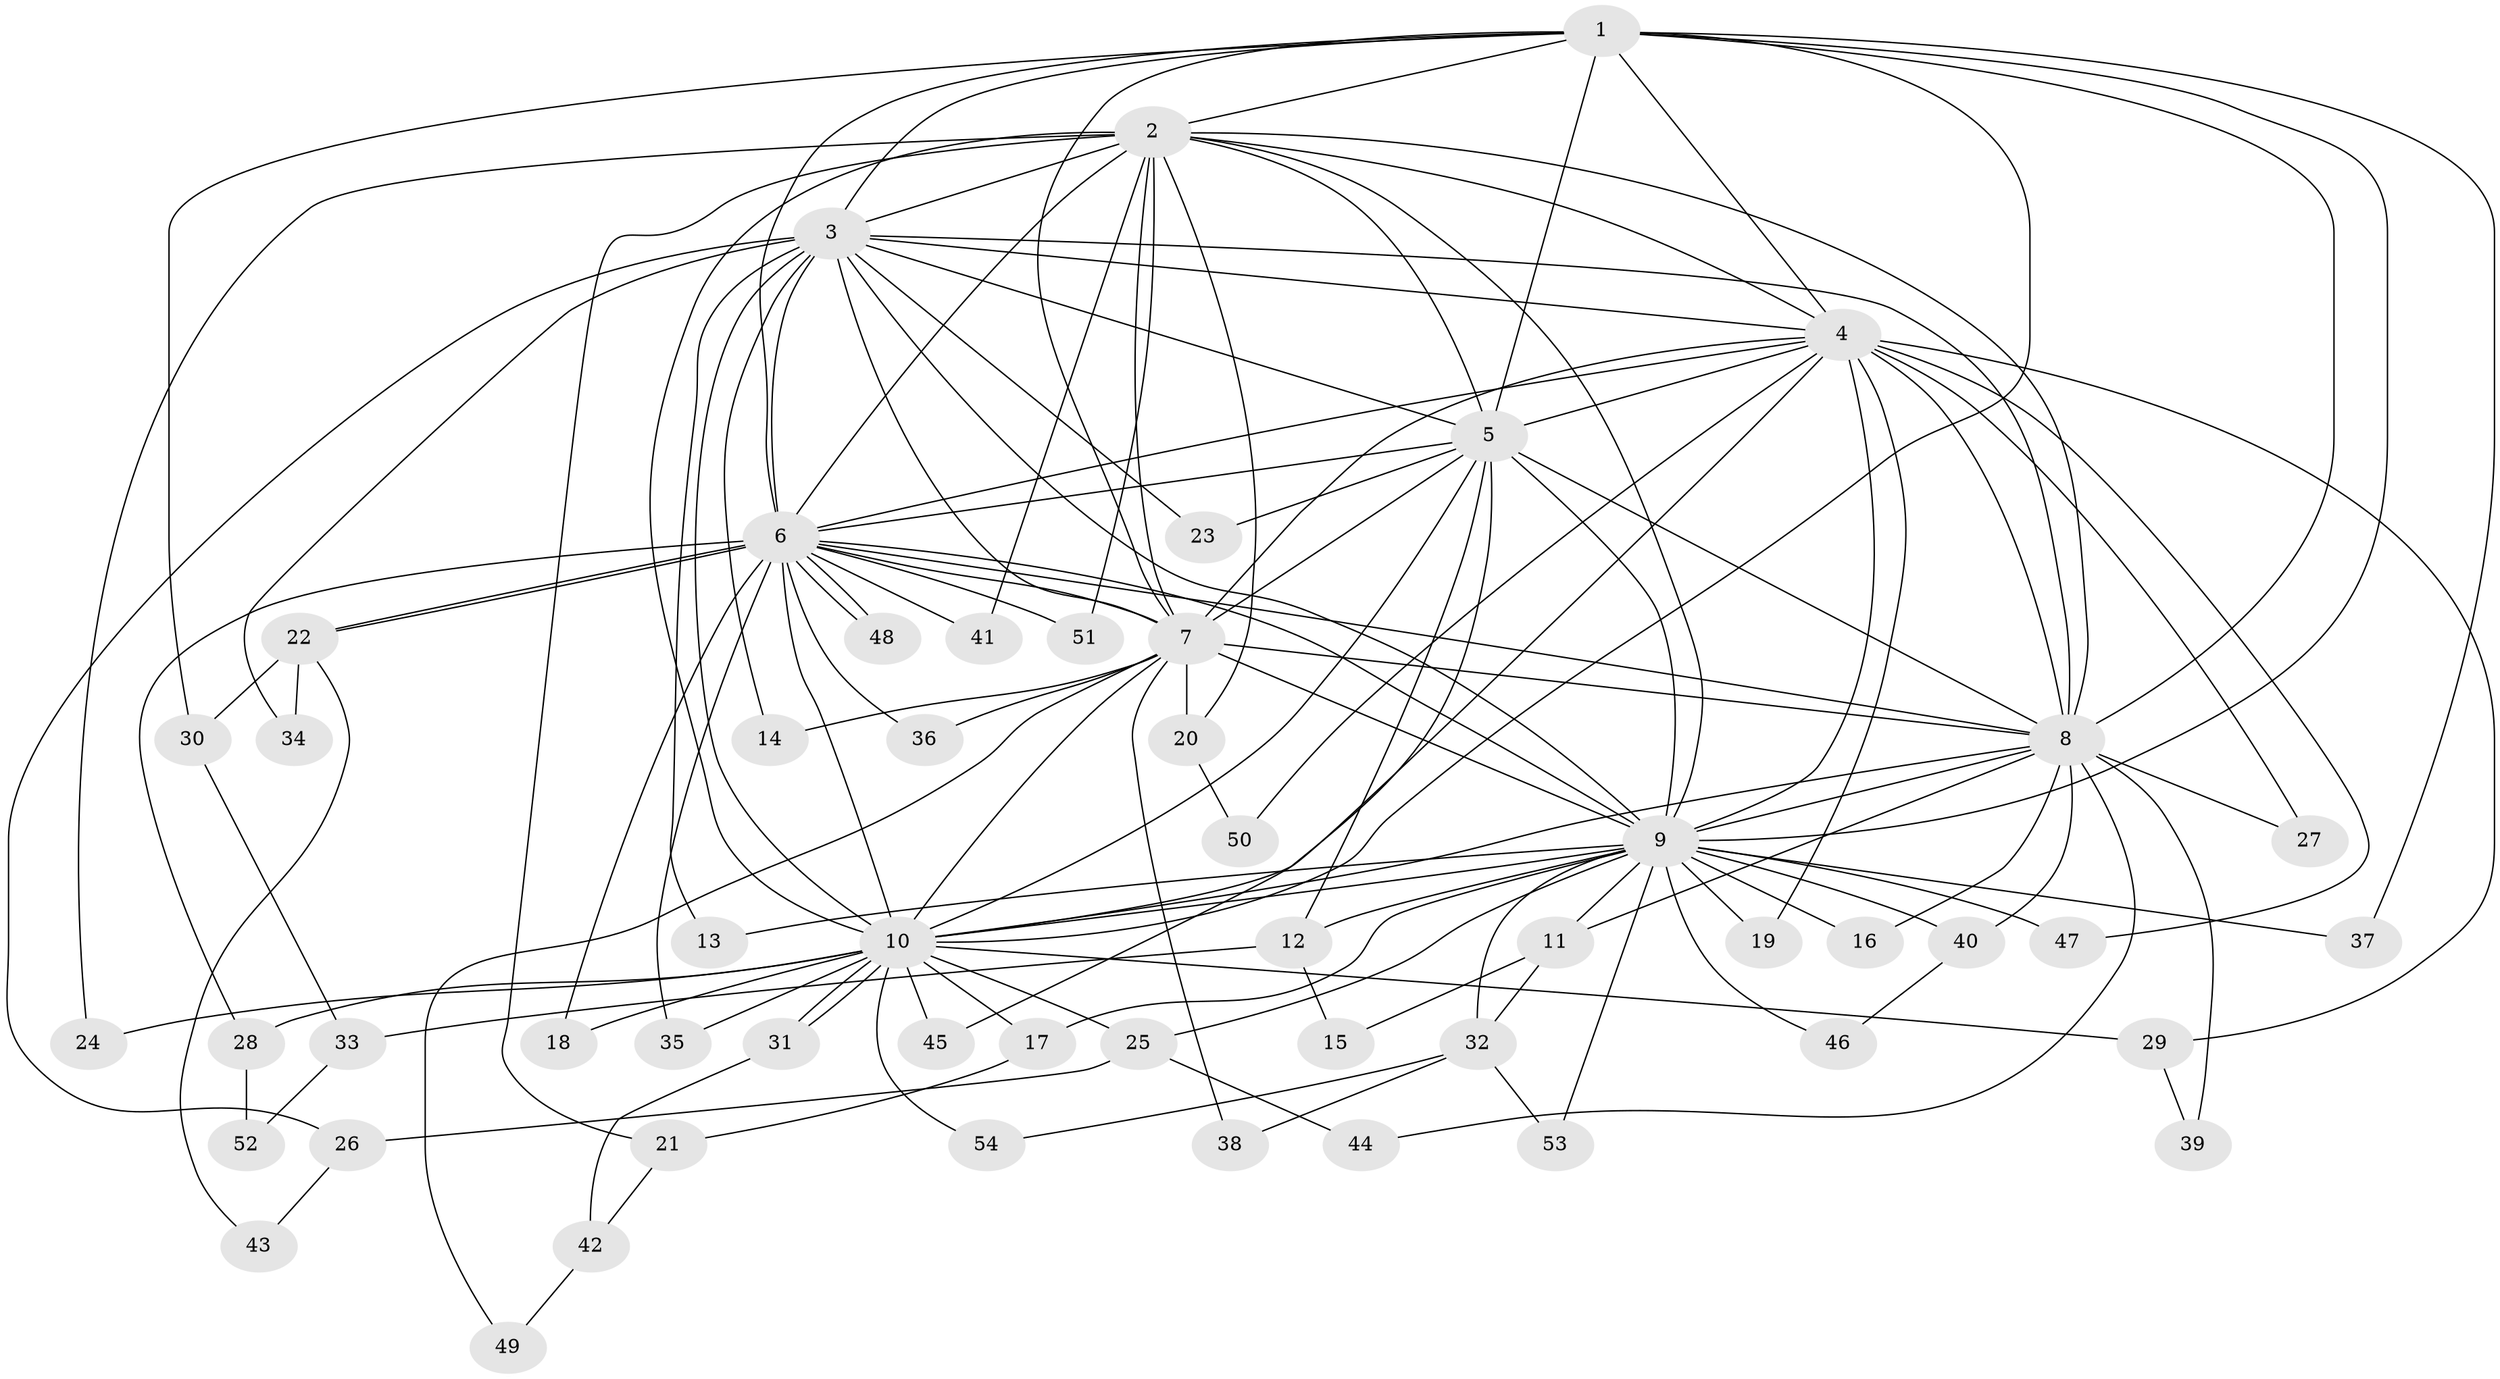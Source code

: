 // coarse degree distribution, {14: 0.02564102564102564, 12: 0.1282051282051282, 13: 0.02564102564102564, 15: 0.02564102564102564, 18: 0.02564102564102564, 4: 0.07692307692307693, 2: 0.4358974358974359, 3: 0.1794871794871795, 5: 0.05128205128205128, 1: 0.02564102564102564}
// Generated by graph-tools (version 1.1) at 2025/23/03/03/25 07:23:43]
// undirected, 54 vertices, 133 edges
graph export_dot {
graph [start="1"]
  node [color=gray90,style=filled];
  1;
  2;
  3;
  4;
  5;
  6;
  7;
  8;
  9;
  10;
  11;
  12;
  13;
  14;
  15;
  16;
  17;
  18;
  19;
  20;
  21;
  22;
  23;
  24;
  25;
  26;
  27;
  28;
  29;
  30;
  31;
  32;
  33;
  34;
  35;
  36;
  37;
  38;
  39;
  40;
  41;
  42;
  43;
  44;
  45;
  46;
  47;
  48;
  49;
  50;
  51;
  52;
  53;
  54;
  1 -- 2;
  1 -- 3;
  1 -- 4;
  1 -- 5;
  1 -- 6;
  1 -- 7;
  1 -- 8;
  1 -- 9;
  1 -- 10;
  1 -- 30;
  1 -- 37;
  2 -- 3;
  2 -- 4;
  2 -- 5;
  2 -- 6;
  2 -- 7;
  2 -- 8;
  2 -- 9;
  2 -- 10;
  2 -- 20;
  2 -- 21;
  2 -- 24;
  2 -- 41;
  2 -- 51;
  3 -- 4;
  3 -- 5;
  3 -- 6;
  3 -- 7;
  3 -- 8;
  3 -- 9;
  3 -- 10;
  3 -- 13;
  3 -- 14;
  3 -- 23;
  3 -- 26;
  3 -- 34;
  4 -- 5;
  4 -- 6;
  4 -- 7;
  4 -- 8;
  4 -- 9;
  4 -- 10;
  4 -- 19;
  4 -- 27;
  4 -- 29;
  4 -- 47;
  4 -- 50;
  5 -- 6;
  5 -- 7;
  5 -- 8;
  5 -- 9;
  5 -- 10;
  5 -- 12;
  5 -- 23;
  5 -- 45;
  6 -- 7;
  6 -- 8;
  6 -- 9;
  6 -- 10;
  6 -- 18;
  6 -- 22;
  6 -- 22;
  6 -- 28;
  6 -- 35;
  6 -- 36;
  6 -- 41;
  6 -- 48;
  6 -- 48;
  6 -- 51;
  7 -- 8;
  7 -- 9;
  7 -- 10;
  7 -- 14;
  7 -- 20;
  7 -- 36;
  7 -- 38;
  7 -- 49;
  8 -- 9;
  8 -- 10;
  8 -- 11;
  8 -- 16;
  8 -- 27;
  8 -- 39;
  8 -- 40;
  8 -- 44;
  9 -- 10;
  9 -- 11;
  9 -- 12;
  9 -- 13;
  9 -- 16;
  9 -- 17;
  9 -- 19;
  9 -- 25;
  9 -- 32;
  9 -- 37;
  9 -- 40;
  9 -- 46;
  9 -- 47;
  9 -- 53;
  10 -- 17;
  10 -- 18;
  10 -- 24;
  10 -- 25;
  10 -- 28;
  10 -- 29;
  10 -- 31;
  10 -- 31;
  10 -- 35;
  10 -- 45;
  10 -- 54;
  11 -- 15;
  11 -- 32;
  12 -- 15;
  12 -- 33;
  17 -- 21;
  20 -- 50;
  21 -- 42;
  22 -- 30;
  22 -- 34;
  22 -- 43;
  25 -- 26;
  25 -- 44;
  26 -- 43;
  28 -- 52;
  29 -- 39;
  30 -- 33;
  31 -- 42;
  32 -- 38;
  32 -- 53;
  32 -- 54;
  33 -- 52;
  40 -- 46;
  42 -- 49;
}
